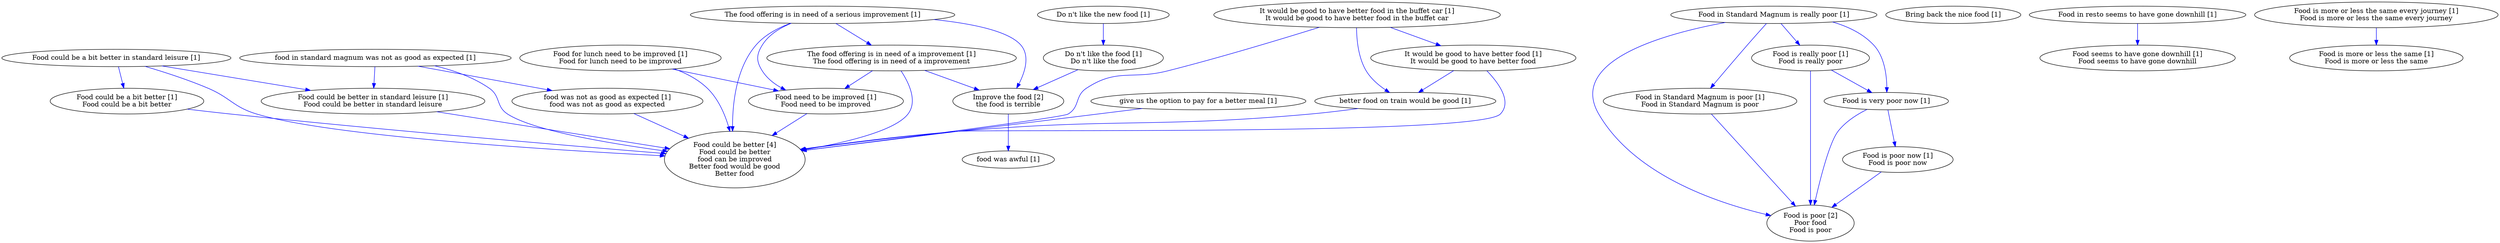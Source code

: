 digraph collapsedGraph {
"Food could be better [4]\nFood could be better\nfood can be improved\nBetter food would be good\nBetter food""Food is poor [2]\nPoor food\nFood is poor""Improve the food [2]\nthe food is terrible""Bring back the nice food [1]""Do n't like the new food [1]""Do n't like the food [1]\nDo n't like the food""Food could be a bit better in standard leisure [1]""Food could be better in standard leisure [1]\nFood could be better in standard leisure""Food could be a bit better [1]\nFood could be a bit better""Food for lunch need to be improved [1]\nFood for lunch need to be improved""Food need to be improved [1]\nFood need to be improved""Food in Standard Magnum is really poor [1]""Food in Standard Magnum is poor [1]\nFood in Standard Magnum is poor""Food is really poor [1]\nFood is really poor""Food in resto seems to have gone downhill [1]""Food seems to have gone downhill [1]\nFood seems to have gone downhill""Food is more or less the same every journey [1]\nFood is more or less the same every journey""Food is more or less the same [1]\nFood is more or less the same""Food is very poor now [1]""Food is poor now [1]\nFood is poor now""It would be good to have better food in the buffet car [1]\nIt would be good to have better food in the buffet car""It would be good to have better food [1]\nIt would be good to have better food""The food offering is in need of a serious improvement [1]""The food offering is in need of a improvement [1]\nThe food offering is in need of a improvement""better food on train would be good [1]""food in standard magnum was not as good as expected [1]""food was not as good as expected [1]\nfood was not as good as expected""food was awful [1]""give us the option to pay for a better meal [1]""Do n't like the new food [1]" -> "Do n't like the food [1]\nDo n't like the food" [color=blue]
"Food could be a bit better in standard leisure [1]" -> "Food could be better in standard leisure [1]\nFood could be better in standard leisure" [color=blue]
"Food could be a bit better in standard leisure [1]" -> "Food could be a bit better [1]\nFood could be a bit better" [color=blue]
"Food could be better in standard leisure [1]\nFood could be better in standard leisure" -> "Food could be better [4]\nFood could be better\nfood can be improved\nBetter food would be good\nBetter food" [color=blue]
"Food for lunch need to be improved [1]\nFood for lunch need to be improved" -> "Food need to be improved [1]\nFood need to be improved" [color=blue]
"Food in Standard Magnum is really poor [1]" -> "Food in Standard Magnum is poor [1]\nFood in Standard Magnum is poor" [color=blue]
"Food in Standard Magnum is really poor [1]" -> "Food is really poor [1]\nFood is really poor" [color=blue]
"Food in resto seems to have gone downhill [1]" -> "Food seems to have gone downhill [1]\nFood seems to have gone downhill" [color=blue]
"Food is more or less the same every journey [1]\nFood is more or less the same every journey" -> "Food is more or less the same [1]\nFood is more or less the same" [color=blue]
"Food is very poor now [1]" -> "Food is poor now [1]\nFood is poor now" [color=blue]
"Food in Standard Magnum is really poor [1]" -> "Food is very poor now [1]" [color=blue]
"Food is really poor [1]\nFood is really poor" -> "Food is very poor now [1]" [color=blue]
"Food is very poor now [1]" -> "Food is poor [2]\nPoor food\nFood is poor" [color=blue]
"Food is poor now [1]\nFood is poor now" -> "Food is poor [2]\nPoor food\nFood is poor" [color=blue]
"It would be good to have better food in the buffet car [1]\nIt would be good to have better food in the buffet car" -> "It would be good to have better food [1]\nIt would be good to have better food" [color=blue]
"Food in Standard Magnum is really poor [1]" -> "Food is poor [2]\nPoor food\nFood is poor" [color=blue]
"Food in Standard Magnum is poor [1]\nFood in Standard Magnum is poor" -> "Food is poor [2]\nPoor food\nFood is poor" [color=blue]
"Food is really poor [1]\nFood is really poor" -> "Food is poor [2]\nPoor food\nFood is poor" [color=blue]
"The food offering is in need of a serious improvement [1]" -> "The food offering is in need of a improvement [1]\nThe food offering is in need of a improvement" [color=blue]
"The food offering is in need of a serious improvement [1]" -> "Food need to be improved [1]\nFood need to be improved" [color=blue]
"The food offering is in need of a improvement [1]\nThe food offering is in need of a improvement" -> "Food need to be improved [1]\nFood need to be improved" [color=blue]
"It would be good to have better food in the buffet car [1]\nIt would be good to have better food in the buffet car" -> "better food on train would be good [1]" [color=blue]
"It would be good to have better food [1]\nIt would be good to have better food" -> "better food on train would be good [1]" [color=blue]
"better food on train would be good [1]" -> "Food could be better [4]\nFood could be better\nfood can be improved\nBetter food would be good\nBetter food" [color=blue]
"Food could be a bit better in standard leisure [1]" -> "Food could be better [4]\nFood could be better\nfood can be improved\nBetter food would be good\nBetter food" [color=blue]
"Food could be a bit better [1]\nFood could be a bit better" -> "Food could be better [4]\nFood could be better\nfood can be improved\nBetter food would be good\nBetter food" [color=blue]
"Food for lunch need to be improved [1]\nFood for lunch need to be improved" -> "Food could be better [4]\nFood could be better\nfood can be improved\nBetter food would be good\nBetter food" [color=blue]
"Food need to be improved [1]\nFood need to be improved" -> "Food could be better [4]\nFood could be better\nfood can be improved\nBetter food would be good\nBetter food" [color=blue]
"It would be good to have better food in the buffet car [1]\nIt would be good to have better food in the buffet car" -> "Food could be better [4]\nFood could be better\nfood can be improved\nBetter food would be good\nBetter food" [color=blue]
"It would be good to have better food [1]\nIt would be good to have better food" -> "Food could be better [4]\nFood could be better\nfood can be improved\nBetter food would be good\nBetter food" [color=blue]
"The food offering is in need of a serious improvement [1]" -> "Food could be better [4]\nFood could be better\nfood can be improved\nBetter food would be good\nBetter food" [color=blue]
"The food offering is in need of a improvement [1]\nThe food offering is in need of a improvement" -> "Food could be better [4]\nFood could be better\nfood can be improved\nBetter food would be good\nBetter food" [color=blue]
"food in standard magnum was not as good as expected [1]" -> "food was not as good as expected [1]\nfood was not as good as expected" [color=blue]
"food in standard magnum was not as good as expected [1]" -> "Food could be better in standard leisure [1]\nFood could be better in standard leisure" [color=blue]
"food in standard magnum was not as good as expected [1]" -> "Food could be better [4]\nFood could be better\nfood can be improved\nBetter food would be good\nBetter food" [color=blue]
"food was not as good as expected [1]\nfood was not as good as expected" -> "Food could be better [4]\nFood could be better\nfood can be improved\nBetter food would be good\nBetter food" [color=blue]
"give us the option to pay for a better meal [1]" -> "Food could be better [4]\nFood could be better\nfood can be improved\nBetter food would be good\nBetter food" [color=blue]
"Do n't like the food [1]\nDo n't like the food" -> "Improve the food [2]\nthe food is terrible" [color=blue]
"The food offering is in need of a serious improvement [1]" -> "Improve the food [2]\nthe food is terrible" [color=blue]
"The food offering is in need of a improvement [1]\nThe food offering is in need of a improvement" -> "Improve the food [2]\nthe food is terrible" [color=blue]
"Improve the food [2]\nthe food is terrible" -> "food was awful [1]" [color=blue]
}